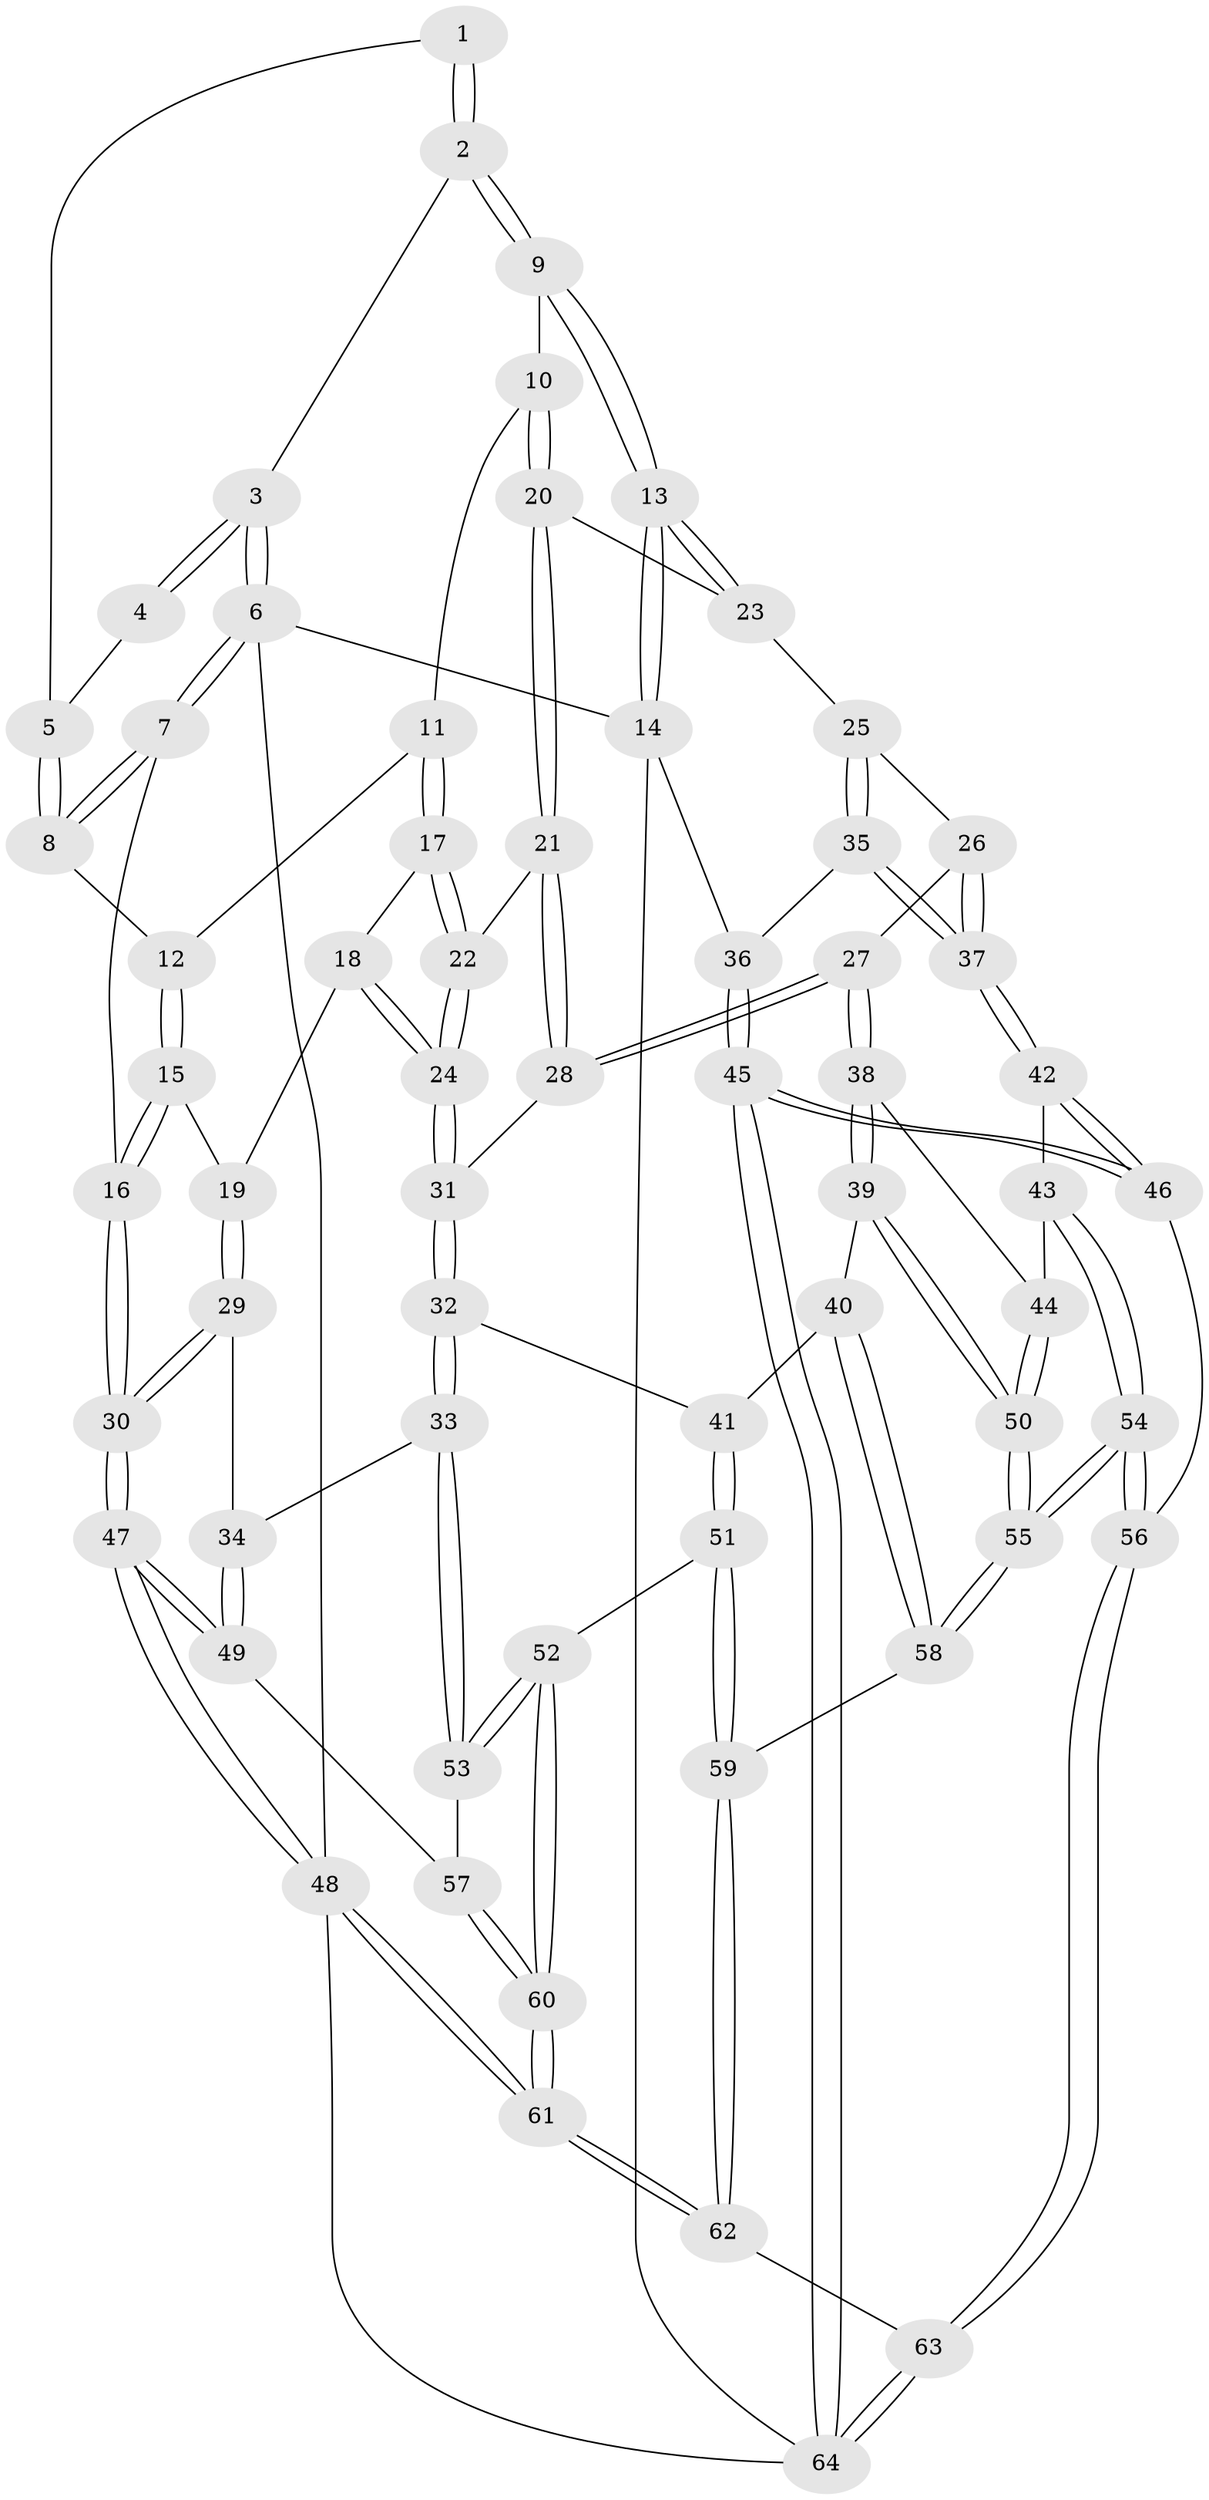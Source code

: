 // coarse degree distribution, {3: 0.09090909090909091, 5: 0.36363636363636365, 4: 0.38636363636363635, 6: 0.11363636363636363, 7: 0.045454545454545456}
// Generated by graph-tools (version 1.1) at 2025/24/03/03/25 07:24:34]
// undirected, 64 vertices, 157 edges
graph export_dot {
graph [start="1"]
  node [color=gray90,style=filled];
  1 [pos="+0.232927266746174+0.10120310955201493"];
  2 [pos="+0.44191718931374463+0.0021253468254679203"];
  3 [pos="+0+0"];
  4 [pos="+0.11345358713649724+0.1274147236050359"];
  5 [pos="+0.10755364647156551+0.21664032524143167"];
  6 [pos="+0+0"];
  7 [pos="+0+0.04334565217298047"];
  8 [pos="+0.10390706323709197+0.2271246359320873"];
  9 [pos="+0.4718495690056196+0.017693467922982133"];
  10 [pos="+0.48763102333175595+0.1285340020675899"];
  11 [pos="+0.37404206520697203+0.2136254587806401"];
  12 [pos="+0.15210387967486771+0.3015914563411278"];
  13 [pos="+1+0"];
  14 [pos="+1+0"];
  15 [pos="+0.1258749596006826+0.36359484337873355"];
  16 [pos="+0+0.46253210402836803"];
  17 [pos="+0.3014310763165586+0.3962776979640958"];
  18 [pos="+0.21919764907806893+0.41911726512141756"];
  19 [pos="+0.1471942040646843+0.39394521978570524"];
  20 [pos="+0.5464463753657781+0.21095335321085928"];
  21 [pos="+0.5441886417504707+0.26051006320304726"];
  22 [pos="+0.3382868348604118+0.4883582340798421"];
  23 [pos="+0.8085897652465516+0.27028623959159537"];
  24 [pos="+0.32233839779303763+0.5743901069976557"];
  25 [pos="+0.8806265135732628+0.37713461421354594"];
  26 [pos="+0.704912016995411+0.5565092141750162"];
  27 [pos="+0.5933116166435238+0.571264011194137"];
  28 [pos="+0.5832542704206597+0.5605657109269261"];
  29 [pos="+0.163392244634196+0.6128209033197578"];
  30 [pos="+0+0.599203523317671"];
  31 [pos="+0.3233454425016311+0.591471317579253"];
  32 [pos="+0.2799858337858787+0.6370904299439849"];
  33 [pos="+0.24984313066114036+0.6508577373934821"];
  34 [pos="+0.20147524804348418+0.6334730590659903"];
  35 [pos="+1+0.48795472860750005"];
  36 [pos="+1+0.48788752788952944"];
  37 [pos="+0.8813217017265952+0.655410105437919"];
  38 [pos="+0.5960244186772315+0.6323760969851173"];
  39 [pos="+0.5909484934657824+0.6682659239905923"];
  40 [pos="+0.4725026424062504+0.774748439622545"];
  41 [pos="+0.3955558112733431+0.7353695615682732"];
  42 [pos="+0.8720980421258533+0.6979800774474172"];
  43 [pos="+0.8696045076065919+0.6992124460006324"];
  44 [pos="+0.782396139558261+0.7243636909239032"];
  45 [pos="+1+1"];
  46 [pos="+0.9076833752514951+0.7770804576715348"];
  47 [pos="+0+0.9154341055940911"];
  48 [pos="+0+1"];
  49 [pos="+0.024737886331278255+0.8286235056231546"];
  50 [pos="+0.6767621220756194+0.8501132560061055"];
  51 [pos="+0.3380493754697615+0.880949270505264"];
  52 [pos="+0.26457624682694314+0.8678985225531081"];
  53 [pos="+0.23666422694054592+0.7826047791000382"];
  54 [pos="+0.7028517450574843+0.9233184254861607"];
  55 [pos="+0.6838895627692025+0.8964198545261515"];
  56 [pos="+0.7211543057737747+0.9576883832146327"];
  57 [pos="+0.07262243565631886+0.8259563295639779"];
  58 [pos="+0.46277282190087543+0.8751988606803149"];
  59 [pos="+0.42663339380082776+0.9112570071393218"];
  60 [pos="+0.21975236872096043+0.9389469102517979"];
  61 [pos="+0.060966518684186836+1"];
  62 [pos="+0.45862421162361877+1"];
  63 [pos="+0.7991132879238408+1"];
  64 [pos="+1+1"];
  1 -- 2;
  1 -- 2;
  1 -- 5;
  2 -- 3;
  2 -- 9;
  2 -- 9;
  3 -- 4;
  3 -- 4;
  3 -- 6;
  3 -- 6;
  4 -- 5;
  5 -- 8;
  5 -- 8;
  6 -- 7;
  6 -- 7;
  6 -- 14;
  6 -- 48;
  7 -- 8;
  7 -- 8;
  7 -- 16;
  8 -- 12;
  9 -- 10;
  9 -- 13;
  9 -- 13;
  10 -- 11;
  10 -- 20;
  10 -- 20;
  11 -- 12;
  11 -- 17;
  11 -- 17;
  12 -- 15;
  12 -- 15;
  13 -- 14;
  13 -- 14;
  13 -- 23;
  13 -- 23;
  14 -- 36;
  14 -- 64;
  15 -- 16;
  15 -- 16;
  15 -- 19;
  16 -- 30;
  16 -- 30;
  17 -- 18;
  17 -- 22;
  17 -- 22;
  18 -- 19;
  18 -- 24;
  18 -- 24;
  19 -- 29;
  19 -- 29;
  20 -- 21;
  20 -- 21;
  20 -- 23;
  21 -- 22;
  21 -- 28;
  21 -- 28;
  22 -- 24;
  22 -- 24;
  23 -- 25;
  24 -- 31;
  24 -- 31;
  25 -- 26;
  25 -- 35;
  25 -- 35;
  26 -- 27;
  26 -- 37;
  26 -- 37;
  27 -- 28;
  27 -- 28;
  27 -- 38;
  27 -- 38;
  28 -- 31;
  29 -- 30;
  29 -- 30;
  29 -- 34;
  30 -- 47;
  30 -- 47;
  31 -- 32;
  31 -- 32;
  32 -- 33;
  32 -- 33;
  32 -- 41;
  33 -- 34;
  33 -- 53;
  33 -- 53;
  34 -- 49;
  34 -- 49;
  35 -- 36;
  35 -- 37;
  35 -- 37;
  36 -- 45;
  36 -- 45;
  37 -- 42;
  37 -- 42;
  38 -- 39;
  38 -- 39;
  38 -- 44;
  39 -- 40;
  39 -- 50;
  39 -- 50;
  40 -- 41;
  40 -- 58;
  40 -- 58;
  41 -- 51;
  41 -- 51;
  42 -- 43;
  42 -- 46;
  42 -- 46;
  43 -- 44;
  43 -- 54;
  43 -- 54;
  44 -- 50;
  44 -- 50;
  45 -- 46;
  45 -- 46;
  45 -- 64;
  45 -- 64;
  46 -- 56;
  47 -- 48;
  47 -- 48;
  47 -- 49;
  47 -- 49;
  48 -- 61;
  48 -- 61;
  48 -- 64;
  49 -- 57;
  50 -- 55;
  50 -- 55;
  51 -- 52;
  51 -- 59;
  51 -- 59;
  52 -- 53;
  52 -- 53;
  52 -- 60;
  52 -- 60;
  53 -- 57;
  54 -- 55;
  54 -- 55;
  54 -- 56;
  54 -- 56;
  55 -- 58;
  55 -- 58;
  56 -- 63;
  56 -- 63;
  57 -- 60;
  57 -- 60;
  58 -- 59;
  59 -- 62;
  59 -- 62;
  60 -- 61;
  60 -- 61;
  61 -- 62;
  61 -- 62;
  62 -- 63;
  63 -- 64;
  63 -- 64;
}
